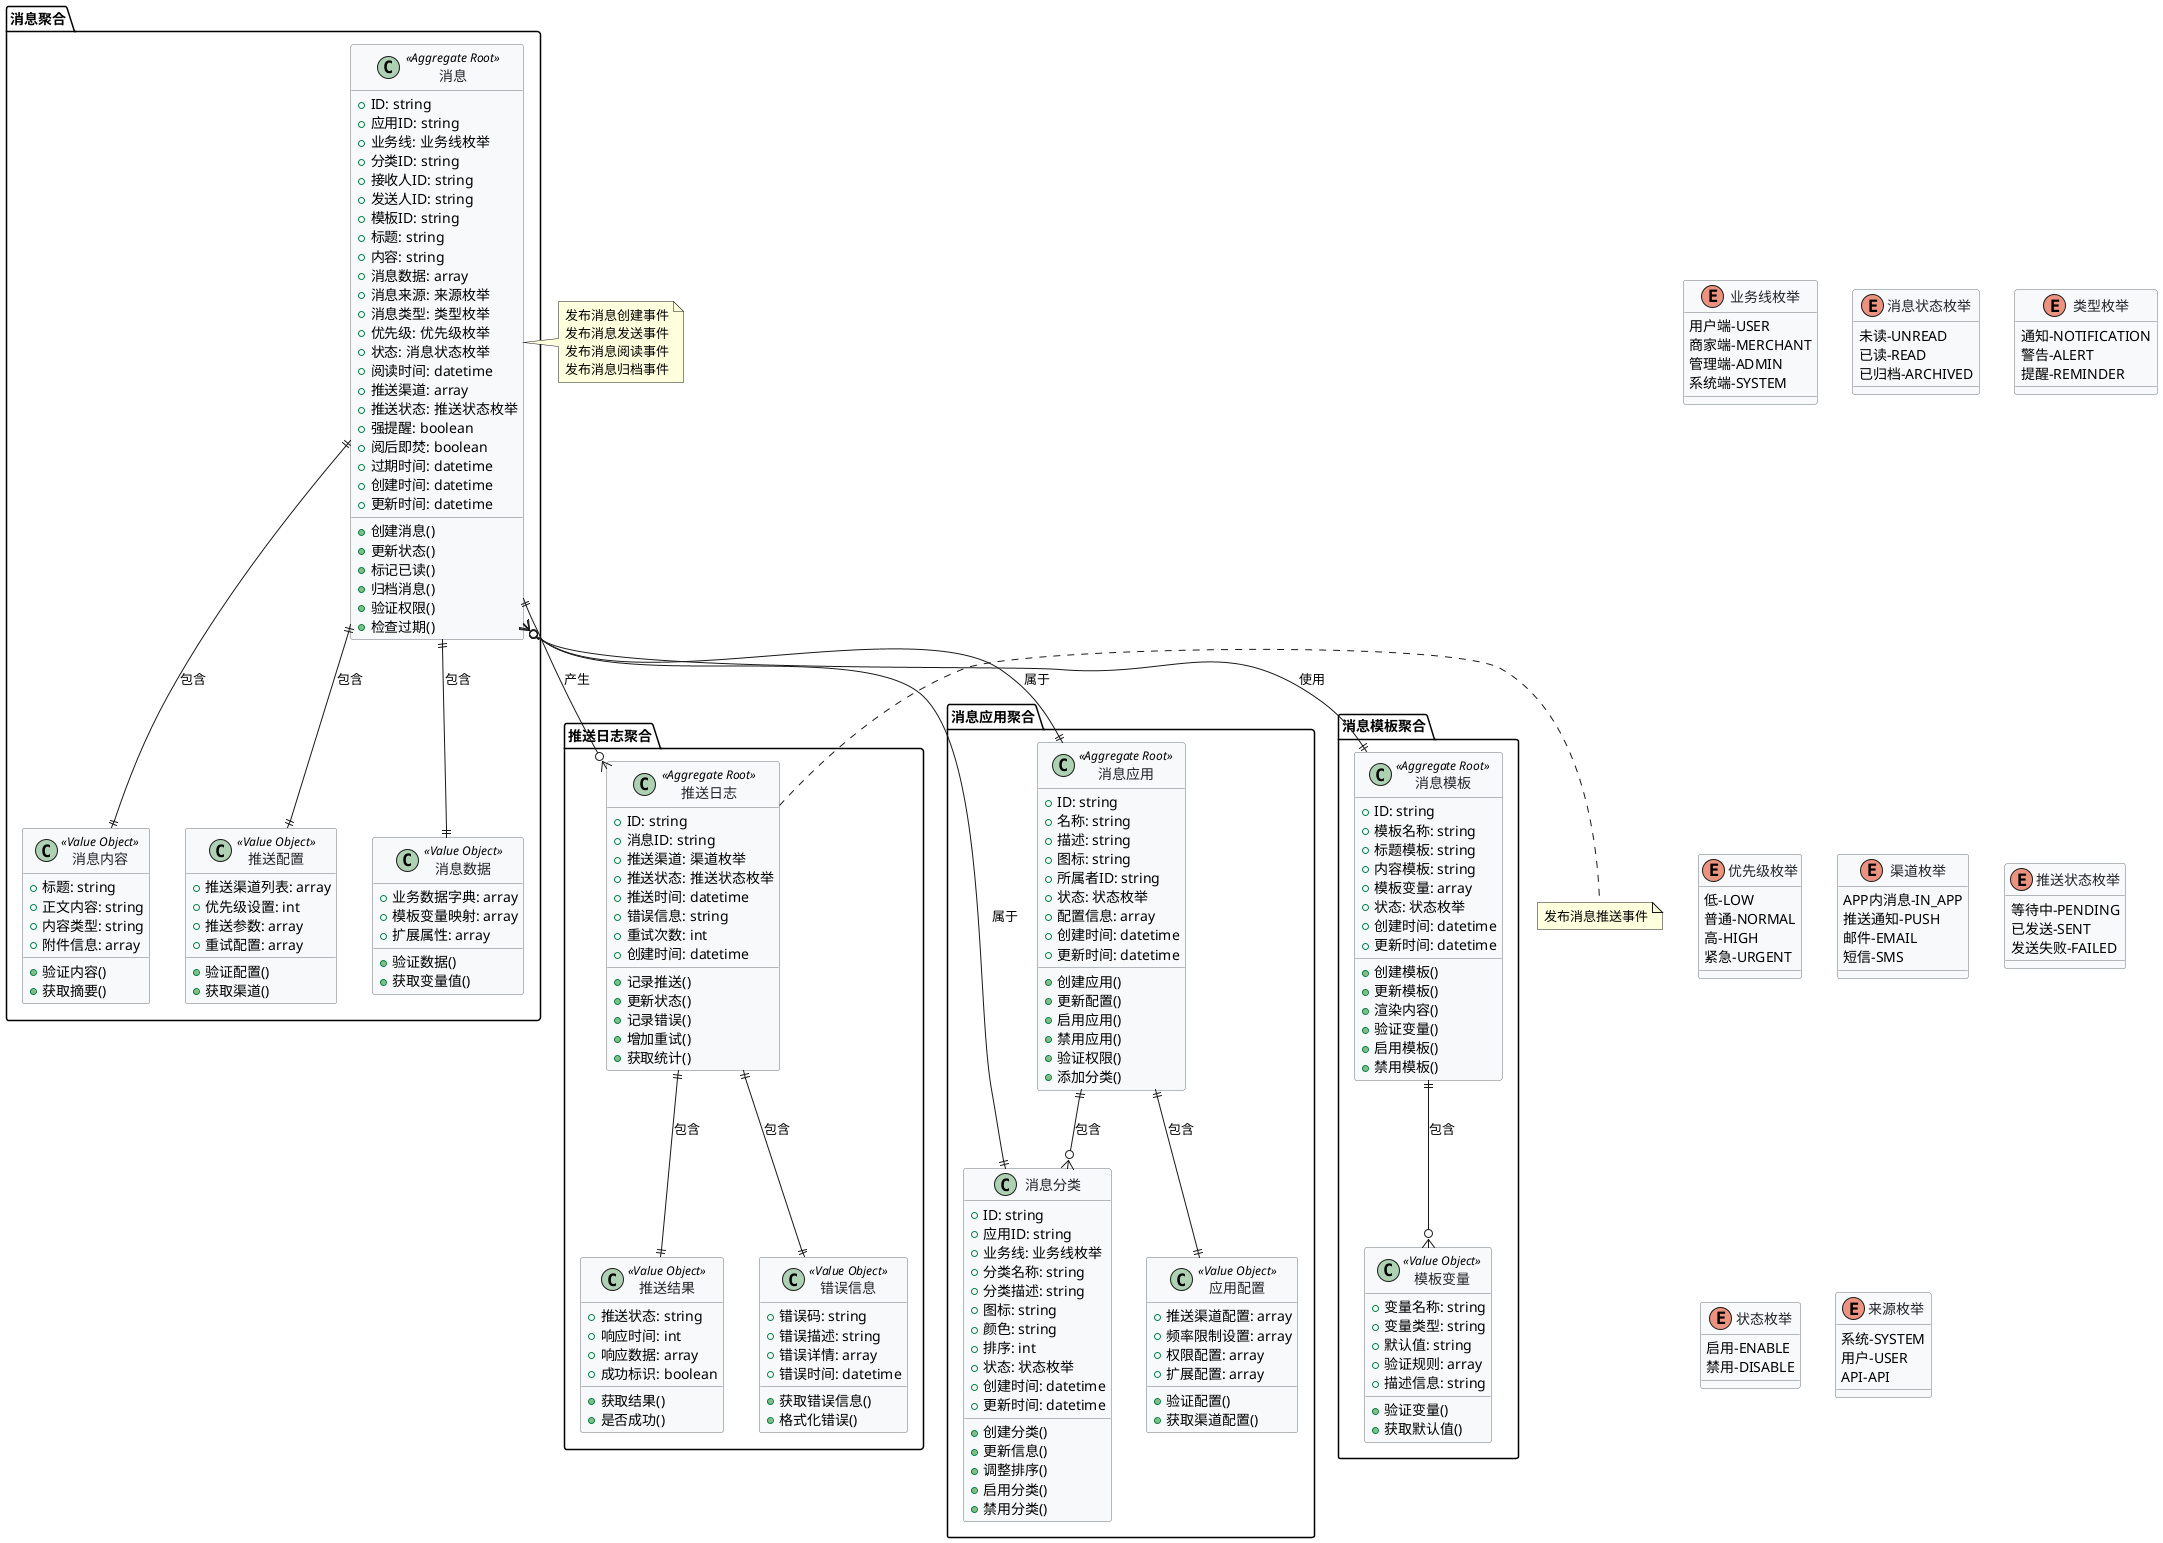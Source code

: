 @startuml message-domain-model

skinparam backgroundColor #FFFFFF
skinparam class {
    BackgroundColor #F8F9FA
    BorderColor #6C757D
    FontColor #212529
}

' 消息聚合
package "消息聚合" {
    class 消息 << Aggregate Root >> {
        +ID: string
        +应用ID: string
        +业务线: 业务线枚举
        +分类ID: string
        +接收人ID: string
        +发送人ID: string
        +模板ID: string
        +标题: string
        +内容: string
        +消息数据: array
        +消息来源: 来源枚举
        +消息类型: 类型枚举
        +优先级: 优先级枚举
        +状态: 消息状态枚举
        +阅读时间: datetime
        +推送渠道: array
        +推送状态: 推送状态枚举
        +强提醒: boolean
        +阅后即焚: boolean
        +过期时间: datetime
        +创建时间: datetime
        +更新时间: datetime
        
        +创建消息()
        +更新状态()
        +标记已读()
        +归档消息()
        +验证权限()
        +检查过期()
    }
    
    class 消息内容 << Value Object >> {
        +标题: string
        +正文内容: string
        +内容类型: string
        +附件信息: array
        +验证内容()
        +获取摘要()
    }
    
    class 推送配置 << Value Object >> {
        +推送渠道列表: array
        +优先级设置: int
        +推送参数: array
        +重试配置: array
        +验证配置()
        +获取渠道()
    }
    
    class 消息数据 << Value Object >> {
        +业务数据字典: array
        +模板变量映射: array
        +扩展属性: array
        +验证数据()
        +获取变量值()
    }
}

' 消息应用聚合
package "消息应用聚合" {
    class 消息应用 << Aggregate Root >> {
        +ID: string
        +名称: string
        +描述: string
        +图标: string
        +所属者ID: string
        +状态: 状态枚举
        +配置信息: array
        +创建时间: datetime
        +更新时间: datetime
        
        +创建应用()
        +更新配置()
        +启用应用()
        +禁用应用()
        +验证权限()
        +添加分类()
    }
    
    class 消息分类 {
        +ID: string
        +应用ID: string
        +业务线: 业务线枚举
        +分类名称: string
        +分类描述: string
        +图标: string
        +颜色: string
        +排序: int
        +状态: 状态枚举
        +创建时间: datetime
        +更新时间: datetime
        
        +创建分类()
        +更新信息()
        +调整排序()
        +启用分类()
        +禁用分类()
    }
    
    class 应用配置 << Value Object >> {
        +推送渠道配置: array
        +频率限制设置: array
        +权限配置: array
        +扩展配置: array
        +验证配置()
        +获取渠道配置()
    }
}

' 消息模板聚合
package "消息模板聚合" {
    class 消息模板 << Aggregate Root >> {
        +ID: string
        +模板名称: string
        +标题模板: string
        +内容模板: string
        +模板变量: array
        +状态: 状态枚举
        +创建时间: datetime
        +更新时间: datetime
        
        +创建模板()
        +更新模板()
        +渲染内容()
        +验证变量()
        +启用模板()
        +禁用模板()
    }
    
    class 模板变量 << Value Object >> {
        +变量名称: string
        +变量类型: string
        +默认值: string
        +验证规则: array
        +描述信息: string
        +验证变量()
        +获取默认值()
    }
}

' 推送日志聚合
package "推送日志聚合" {
    class 推送日志 << Aggregate Root >> {
        +ID: string
        +消息ID: string
        +推送渠道: 渠道枚举
        +推送状态: 推送状态枚举
        +推送时间: datetime
        +错误信息: string
        +重试次数: int
        +创建时间: datetime
        
        +记录推送()
        +更新状态()
        +记录错误()
        +增加重试()
        +获取统计()
    }
    
    class 推送结果 << Value Object >> {
        +推送状态: string
        +响应时间: int
        +响应数据: array
        +成功标识: boolean
        +获取结果()
        +是否成功()
    }
    
    class 错误信息 << Value Object >> {
        +错误码: string
        +错误描述: string
        +错误详情: array
        +错误时间: datetime
        +获取错误信息()
        +格式化错误()
    }
}

' 枚举定义
enum 业务线枚举 {
    用户端-USER
    商家端-MERCHANT
    管理端-ADMIN
    系统端-SYSTEM
}

enum 消息状态枚举 {
    未读-UNREAD
    已读-READ
    已归档-ARCHIVED
}

enum 类型枚举 {
    通知-NOTIFICATION
    警告-ALERT
    提醒-REMINDER
}

enum 优先级枚举 {
    低-LOW
    普通-NORMAL
    高-HIGH
    紧急-URGENT
}

enum 渠道枚举 {
    APP内消息-IN_APP
    推送通知-PUSH
    邮件-EMAIL
    短信-SMS
}

enum 推送状态枚举 {
    等待中-PENDING
    已发送-SENT
    发送失败-FAILED
}

enum 状态枚举 {
    启用-ENABLE
    禁用-DISABLE
}

enum 来源枚举 {
    系统-SYSTEM
    用户-USER
    API-API
}

' 关系定义
消息 ||--|| 消息内容 : 包含
消息 ||--|| 推送配置 : 包含
消息 ||--|| 消息数据 : 包含
消息应用 ||--o{ 消息分类 : 包含
消息应用 ||--|| 应用配置 : 包含
消息模板 ||--o{ 模板变量 : 包含
推送日志 ||--|| 推送结果 : 包含
推送日志 ||--|| 错误信息 : 包含

消息 }o--|| 消息应用 : 属于
消息 }o--|| 消息分类 : 属于
消息 }o--|| 消息模板 : 使用
消息 ||--o{ 推送日志 : 产生

' 领域事件
note right of 消息 : 发布消息创建事件\n发布消息发送事件\n发布消息阅读事件\n发布消息归档事件
note right of 推送日志 : 发布消息推送事件

@enduml
